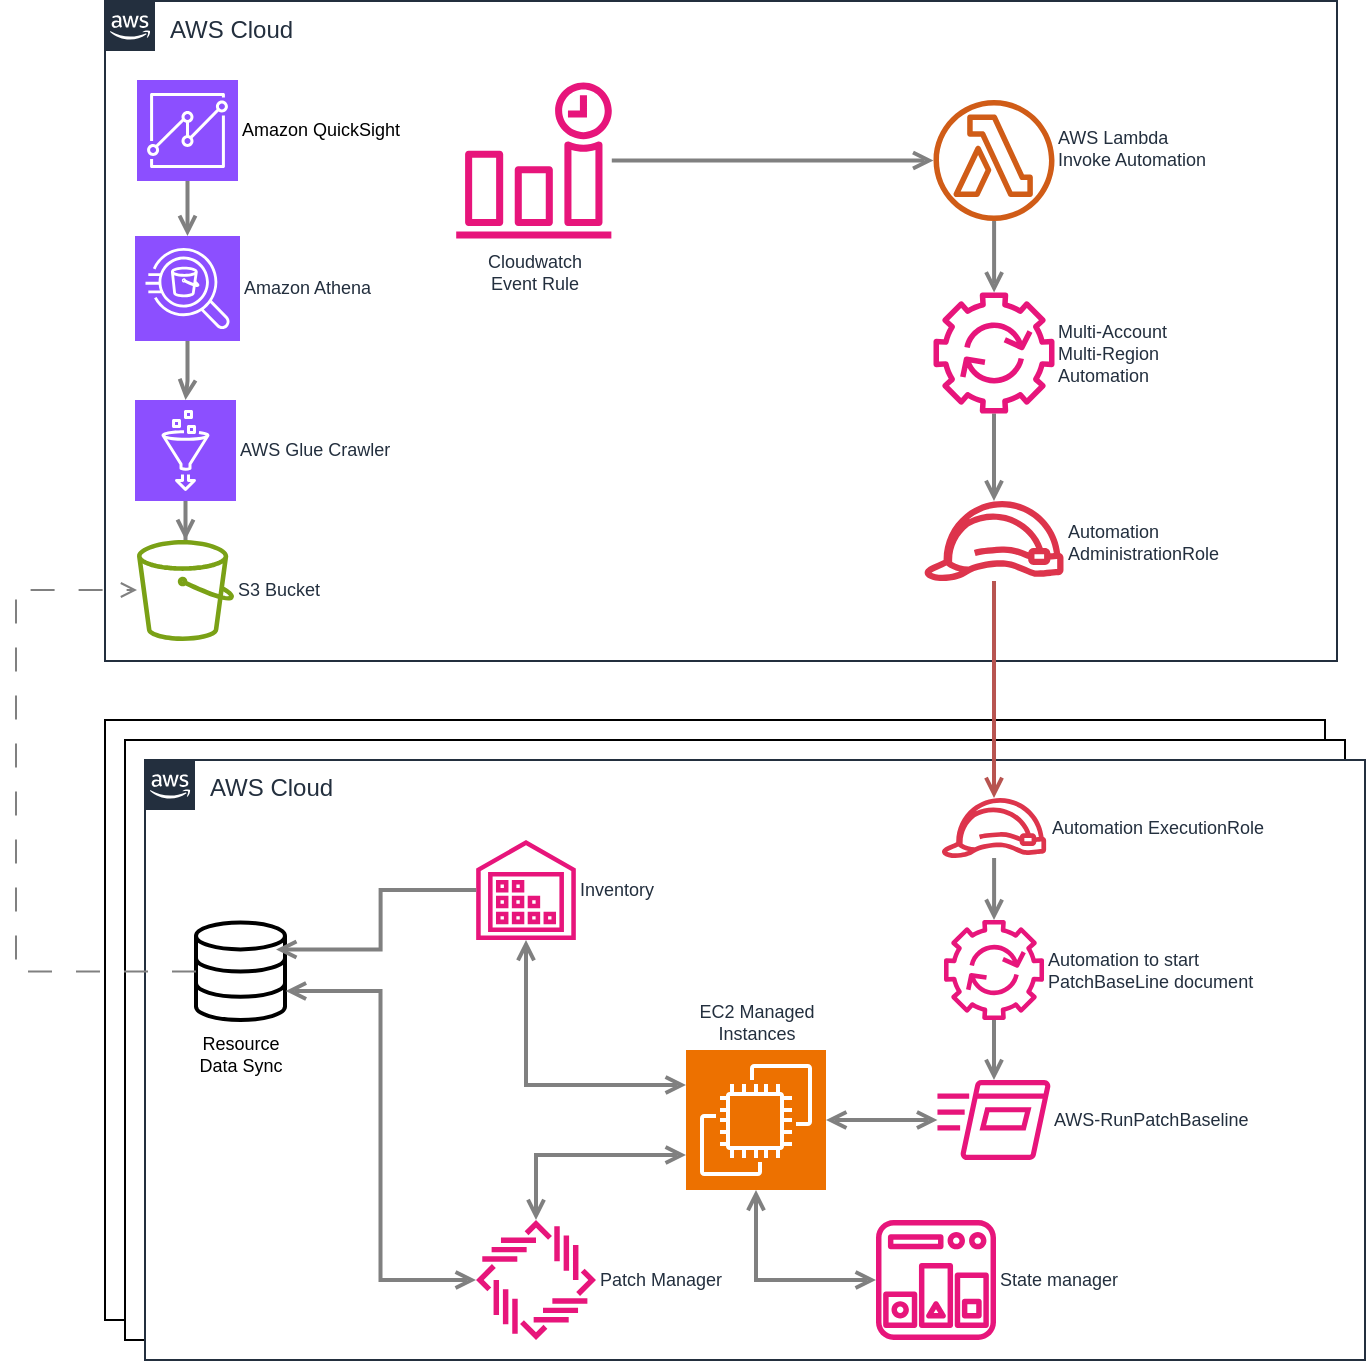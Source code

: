<mxfile version="24.7.17">
  <diagram id="Ht1M8jgEwFfnCIfOTk4-" name="Page-1">
    <mxGraphModel dx="1430" dy="548" grid="1" gridSize="10" guides="1" tooltips="1" connect="1" arrows="1" fold="1" page="1" pageScale="1" pageWidth="1169" pageHeight="827" math="0" shadow="0">
      <root>
        <mxCell id="0" />
        <mxCell id="1" parent="0" />
        <mxCell id="UEzPUAAOIrF-is8g5C7q-208" value="" style="rounded=0;whiteSpace=wrap;html=1;labelBackgroundColor=#ffffff;fillColor=#ffffff;gradientColor=none;container=1;pointerEvents=0;collapsible=0;recursiveResize=0;" parent="1" vertex="1">
          <mxGeometry x="224.5" y="400" width="610" height="300" as="geometry" />
        </mxCell>
        <mxCell id="UEzPUAAOIrF-is8g5C7q-207" value="" style="rounded=0;whiteSpace=wrap;html=1;labelBackgroundColor=#ffffff;fillColor=#ffffff;gradientColor=none;container=0;pointerEvents=0;collapsible=0;recursiveResize=0;" parent="1" vertex="1">
          <mxGeometry x="234.5" y="410" width="610" height="300" as="geometry" />
        </mxCell>
        <mxCell id="UEzPUAAOIrF-is8g5C7q-206" value="AWS Cloud" style="points=[[0,0],[0.25,0],[0.5,0],[0.75,0],[1,0],[1,0.25],[1,0.5],[1,0.75],[1,1],[0.75,1],[0.5,1],[0.25,1],[0,1],[0,0.75],[0,0.5],[0,0.25]];outlineConnect=0;gradientColor=none;html=1;whiteSpace=wrap;fontSize=12;fontStyle=0;shape=mxgraph.aws4.group;grIcon=mxgraph.aws4.group_aws_cloud_alt;strokeColor=#232F3E;fillColor=#ffffff;verticalAlign=top;align=left;spacingLeft=30;fontColor=#232F3E;dashed=0;labelBackgroundColor=#ffffff;container=1;pointerEvents=0;collapsible=0;recursiveResize=0;" parent="1" vertex="1">
          <mxGeometry x="244.5" y="420" width="610" height="300" as="geometry" />
        </mxCell>
        <mxCell id="jMv3wiVejtYcK5WS_Cf9-27" style="edgeStyle=orthogonalEdgeStyle;shape=connector;rounded=0;orthogonalLoop=1;jettySize=auto;html=1;strokeColor=#808080;strokeWidth=2;align=center;verticalAlign=middle;fontFamily=Helvetica;fontSize=11;fontColor=default;labelBackgroundColor=default;startArrow=none;startFill=0;endArrow=open;endFill=0;" edge="1" parent="UEzPUAAOIrF-is8g5C7q-206" source="jMv3wiVejtYcK5WS_Cf9-17" target="jMv3wiVejtYcK5WS_Cf9-18">
          <mxGeometry relative="1" as="geometry" />
        </mxCell>
        <mxCell id="jMv3wiVejtYcK5WS_Cf9-17" value="Automation ExecutionRole" style="sketch=0;outlineConnect=0;fontColor=#232F3E;gradientColor=none;fillColor=#DD344C;strokeColor=none;dashed=0;verticalLabelPosition=middle;verticalAlign=middle;align=left;html=1;fontSize=9;fontStyle=0;aspect=fixed;pointerEvents=1;shape=mxgraph.aws4.role;hachureGap=4;jiggle=2;curveFitting=1;fontFamily=Helvetica;labelPosition=right;" vertex="1" parent="UEzPUAAOIrF-is8g5C7q-206">
          <mxGeometry x="397.92" y="19" width="53.18" height="30" as="geometry" />
        </mxCell>
        <mxCell id="jMv3wiVejtYcK5WS_Cf9-28" style="edgeStyle=orthogonalEdgeStyle;shape=connector;rounded=0;orthogonalLoop=1;jettySize=auto;html=1;strokeColor=#808080;strokeWidth=2;align=center;verticalAlign=middle;fontFamily=Helvetica;fontSize=11;fontColor=default;labelBackgroundColor=default;startArrow=none;startFill=0;endArrow=open;endFill=0;" edge="1" parent="UEzPUAAOIrF-is8g5C7q-206" source="jMv3wiVejtYcK5WS_Cf9-18" target="jMv3wiVejtYcK5WS_Cf9-15">
          <mxGeometry relative="1" as="geometry" />
        </mxCell>
        <mxCell id="jMv3wiVejtYcK5WS_Cf9-18" value="Automation to start&lt;div style=&quot;font-size: 9px;&quot;&gt;PatchBaseLine document&lt;/div&gt;" style="sketch=0;outlineConnect=0;fontColor=#232F3E;gradientColor=none;fillColor=#E7157B;strokeColor=none;dashed=0;verticalLabelPosition=middle;verticalAlign=middle;align=left;html=1;fontSize=9;fontStyle=0;aspect=fixed;pointerEvents=1;shape=mxgraph.aws4.automation;hachureGap=4;jiggle=2;curveFitting=1;fontFamily=Helvetica;labelPosition=right;" vertex="1" parent="UEzPUAAOIrF-is8g5C7q-206">
          <mxGeometry x="399.51" y="80" width="50" height="50" as="geometry" />
        </mxCell>
        <mxCell id="jMv3wiVejtYcK5WS_Cf9-15" value="AWS-RunPatchBaseline" style="sketch=0;outlineConnect=0;fontColor=#232F3E;gradientColor=none;fillColor=#E7157B;strokeColor=none;dashed=0;verticalLabelPosition=middle;verticalAlign=middle;align=left;html=1;fontSize=9;fontStyle=0;aspect=fixed;pointerEvents=1;shape=mxgraph.aws4.run_command;hachureGap=4;jiggle=2;curveFitting=1;fontFamily=Helvetica;labelPosition=right;" vertex="1" parent="UEzPUAAOIrF-is8g5C7q-206">
          <mxGeometry x="396.14" y="160" width="56.73" height="40" as="geometry" />
        </mxCell>
        <mxCell id="jMv3wiVejtYcK5WS_Cf9-14" value="Patch Manager" style="sketch=0;outlineConnect=0;fontColor=#232F3E;gradientColor=none;fillColor=#E7157B;strokeColor=none;dashed=0;verticalLabelPosition=middle;verticalAlign=middle;align=left;html=1;fontSize=9;fontStyle=0;aspect=fixed;pointerEvents=1;shape=mxgraph.aws4.patch_manager;hachureGap=4;jiggle=2;curveFitting=1;fontFamily=Helvetica;labelPosition=right;" vertex="1" parent="UEzPUAAOIrF-is8g5C7q-206">
          <mxGeometry x="165.5" y="230" width="60" height="60" as="geometry" />
        </mxCell>
        <mxCell id="jMv3wiVejtYcK5WS_Cf9-12" value="Resource&lt;div style=&quot;font-size: 9px;&quot;&gt;Data Sync&lt;/div&gt;" style="html=1;verticalLabelPosition=bottom;align=center;labelBackgroundColor=#ffffff;verticalAlign=top;strokeWidth=2;strokeColor=#000000;shadow=0;dashed=0;shape=mxgraph.ios7.icons.data;hachureGap=4;fontFamily=Helvetica;fillColor=default;fontSize=9;" vertex="1" parent="UEzPUAAOIrF-is8g5C7q-206">
          <mxGeometry x="25.5" y="81.25" width="44.5" height="48.75" as="geometry" />
        </mxCell>
        <mxCell id="jMv3wiVejtYcK5WS_Cf9-16" value="State manager" style="sketch=0;outlineConnect=0;fontColor=#232F3E;gradientColor=none;fillColor=#E7157B;strokeColor=none;dashed=0;verticalLabelPosition=middle;verticalAlign=middle;align=left;html=1;fontSize=9;fontStyle=0;aspect=fixed;pointerEvents=1;shape=mxgraph.aws4.state_manager;hachureGap=4;jiggle=2;curveFitting=1;fontFamily=Helvetica;labelPosition=right;" vertex="1" parent="UEzPUAAOIrF-is8g5C7q-206">
          <mxGeometry x="365.5" y="230" width="60" height="60" as="geometry" />
        </mxCell>
        <mxCell id="jMv3wiVejtYcK5WS_Cf9-40" style="edgeStyle=orthogonalEdgeStyle;shape=connector;rounded=0;orthogonalLoop=1;jettySize=auto;html=1;entryX=1.007;entryY=0.702;entryDx=0;entryDy=0;entryPerimeter=0;strokeColor=#808080;strokeWidth=2;align=center;verticalAlign=middle;fontFamily=Helvetica;fontSize=11;fontColor=default;labelBackgroundColor=default;startArrow=open;startFill=0;endArrow=open;endFill=0;" edge="1" parent="UEzPUAAOIrF-is8g5C7q-206" source="jMv3wiVejtYcK5WS_Cf9-14" target="jMv3wiVejtYcK5WS_Cf9-12">
          <mxGeometry relative="1" as="geometry" />
        </mxCell>
        <mxCell id="UEzPUAAOIrF-is8g5C7q-205" value="AWS Cloud" style="points=[[0,0],[0.25,0],[0.5,0],[0.75,0],[1,0],[1,0.25],[1,0.5],[1,0.75],[1,1],[0.75,1],[0.5,1],[0.25,1],[0,1],[0,0.75],[0,0.5],[0,0.25]];outlineConnect=0;gradientColor=none;html=1;whiteSpace=wrap;fontSize=12;fontStyle=0;shape=mxgraph.aws4.group;grIcon=mxgraph.aws4.group_aws_cloud_alt;strokeColor=#232F3E;fillColor=none;verticalAlign=top;align=left;spacingLeft=30;fontColor=#232F3E;dashed=0;labelBackgroundColor=#ffffff;container=1;pointerEvents=0;collapsible=0;recursiveResize=0;" parent="1" vertex="1">
          <mxGeometry x="224.5" y="40.5" width="616" height="330" as="geometry" />
        </mxCell>
        <mxCell id="jMv3wiVejtYcK5WS_Cf9-2" value="&lt;font style=&quot;font-size: 9px;&quot; face=&quot;Helvetica&quot;&gt;Amazon QuickSight&lt;/font&gt;" style="sketch=0;points=[[0,0,0],[0.25,0,0],[0.5,0,0],[0.75,0,0],[1,0,0],[0,1,0],[0.25,1,0],[0.5,1,0],[0.75,1,0],[1,1,0],[0,0.25,0],[0,0.5,0],[0,0.75,0],[1,0.25,0],[1,0.5,0],[1,0.75,0]];outlineConnect=0;fontColor=default;fillColor=#8C4FFF;strokeColor=#ffffff;dashed=0;verticalLabelPosition=middle;verticalAlign=middle;align=left;html=1;fontSize=12;fontStyle=0;aspect=fixed;shape=mxgraph.aws4.resourceIcon;resIcon=mxgraph.aws4.quicksight;hachureGap=4;jiggle=2;curveFitting=1;fontFamily=Architects Daughter;fontSource=https%3A%2F%2Ffonts.googleapis.com%2Fcss%3Ffamily%3DArchitects%2BDaughter;labelPosition=right;" vertex="1" parent="UEzPUAAOIrF-is8g5C7q-205">
          <mxGeometry x="16" y="39.5" width="50.5" height="50.5" as="geometry" />
        </mxCell>
        <mxCell id="jMv3wiVejtYcK5WS_Cf9-22" style="edgeStyle=orthogonalEdgeStyle;shape=connector;rounded=0;orthogonalLoop=1;jettySize=auto;html=1;strokeColor=#808080;strokeWidth=2;align=center;verticalAlign=middle;fontFamily=Helvetica;fontSize=11;fontColor=default;labelBackgroundColor=default;startArrow=none;startFill=0;endArrow=open;endFill=0;" edge="1" parent="UEzPUAAOIrF-is8g5C7q-205" source="jMv3wiVejtYcK5WS_Cf9-4" target="jMv3wiVejtYcK5WS_Cf9-5">
          <mxGeometry relative="1" as="geometry" />
        </mxCell>
        <mxCell id="jMv3wiVejtYcK5WS_Cf9-4" value="&lt;font style=&quot;font-size: 9px;&quot; face=&quot;Helvetica&quot;&gt;AWS Glue Crawler&lt;/font&gt;" style="sketch=0;points=[[0,0,0],[0.25,0,0],[0.5,0,0],[0.75,0,0],[1,0,0],[0,1,0],[0.25,1,0],[0.5,1,0],[0.75,1,0],[1,1,0],[0,0.25,0],[0,0.5,0],[0,0.75,0],[1,0.25,0],[1,0.5,0],[1,0.75,0]];outlineConnect=0;fontColor=#232F3E;fillColor=#8C4FFF;strokeColor=#ffffff;dashed=0;verticalLabelPosition=middle;verticalAlign=middle;align=left;html=1;fontSize=9;fontStyle=0;aspect=fixed;shape=mxgraph.aws4.resourceIcon;resIcon=mxgraph.aws4.glue;hachureGap=4;jiggle=2;curveFitting=1;fontFamily=Architects Daughter;fontSource=https%3A%2F%2Ffonts.googleapis.com%2Fcss%3Ffamily%3DArchitects%2BDaughter;labelPosition=right;" vertex="1" parent="UEzPUAAOIrF-is8g5C7q-205">
          <mxGeometry x="15" y="199.5" width="50.5" height="50.5" as="geometry" />
        </mxCell>
        <mxCell id="jMv3wiVejtYcK5WS_Cf9-3" value="&lt;font style=&quot;font-size: 9px;&quot; face=&quot;Helvetica&quot;&gt;Amazon Athena&lt;/font&gt;" style="sketch=0;points=[[0,0,0],[0.25,0,0],[0.5,0,0],[0.75,0,0],[1,0,0],[0,1,0],[0.25,1,0],[0.5,1,0],[0.75,1,0],[1,1,0],[0,0.25,0],[0,0.5,0],[0,0.75,0],[1,0.25,0],[1,0.5,0],[1,0.75,0]];outlineConnect=0;fontColor=#232F3E;fillColor=#8C4FFF;strokeColor=#ffffff;dashed=0;verticalLabelPosition=middle;verticalAlign=middle;align=left;html=1;fontSize=12;fontStyle=0;aspect=fixed;shape=mxgraph.aws4.resourceIcon;resIcon=mxgraph.aws4.athena;hachureGap=4;jiggle=2;curveFitting=1;fontFamily=Architects Daughter;fontSource=https%3A%2F%2Ffonts.googleapis.com%2Fcss%3Ffamily%3DArchitects%2BDaughter;labelPosition=right;" vertex="1" parent="UEzPUAAOIrF-is8g5C7q-205">
          <mxGeometry x="15" y="117.5" width="52.5" height="52.5" as="geometry" />
        </mxCell>
        <mxCell id="jMv3wiVejtYcK5WS_Cf9-5" value="&lt;font face=&quot;Helvetica&quot; style=&quot;font-size: 9px;&quot;&gt;S3 Bucket&lt;/font&gt;" style="sketch=0;outlineConnect=0;fontColor=#232F3E;gradientColor=none;fillColor=#7AA116;strokeColor=none;dashed=0;verticalLabelPosition=middle;verticalAlign=middle;align=left;html=1;fontSize=9;fontStyle=0;aspect=fixed;pointerEvents=1;shape=mxgraph.aws4.bucket;hachureGap=4;jiggle=2;curveFitting=1;fontFamily=Architects Daughter;fontSource=https%3A%2F%2Ffonts.googleapis.com%2Fcss%3Ffamily%3DArchitects%2BDaughter;labelPosition=right;" vertex="1" parent="UEzPUAAOIrF-is8g5C7q-205">
          <mxGeometry x="16" y="269.5" width="48.56" height="50.5" as="geometry" />
        </mxCell>
        <mxCell id="jMv3wiVejtYcK5WS_Cf9-23" style="edgeStyle=orthogonalEdgeStyle;shape=connector;rounded=0;orthogonalLoop=1;jettySize=auto;html=1;strokeColor=#808080;strokeWidth=2;align=center;verticalAlign=middle;fontFamily=Helvetica;fontSize=11;fontColor=default;labelBackgroundColor=default;startArrow=none;startFill=0;endArrow=open;endFill=0;" edge="1" parent="UEzPUAAOIrF-is8g5C7q-205" source="jMv3wiVejtYcK5WS_Cf9-6" target="UEzPUAAOIrF-is8g5C7q-221">
          <mxGeometry relative="1" as="geometry" />
        </mxCell>
        <mxCell id="jMv3wiVejtYcK5WS_Cf9-6" value="&lt;font style=&quot;font-size: 9px;&quot;&gt;Cloudwatch&lt;/font&gt;&lt;div style=&quot;font-size: 9px;&quot;&gt;&lt;font style=&quot;font-size: 9px;&quot;&gt;Event Rule&lt;/font&gt;&lt;/div&gt;" style="sketch=0;outlineConnect=0;fontColor=#232F3E;gradientColor=none;fillColor=#E7157B;strokeColor=none;dashed=0;verticalLabelPosition=bottom;verticalAlign=top;align=center;html=1;fontSize=9;fontStyle=0;aspect=fixed;pointerEvents=1;shape=mxgraph.aws4.event_time_based;hachureGap=4;jiggle=2;curveFitting=1;fontFamily=Helvetica;" vertex="1" parent="UEzPUAAOIrF-is8g5C7q-205">
          <mxGeometry x="175.5" y="40.75" width="78" height="78" as="geometry" />
        </mxCell>
        <mxCell id="jMv3wiVejtYcK5WS_Cf9-24" style="edgeStyle=orthogonalEdgeStyle;shape=connector;rounded=0;orthogonalLoop=1;jettySize=auto;html=1;strokeColor=#808080;strokeWidth=2;align=center;verticalAlign=middle;fontFamily=Helvetica;fontSize=11;fontColor=default;labelBackgroundColor=default;startArrow=none;startFill=0;endArrow=open;endFill=0;" edge="1" parent="UEzPUAAOIrF-is8g5C7q-205" source="UEzPUAAOIrF-is8g5C7q-221" target="jMv3wiVejtYcK5WS_Cf9-7">
          <mxGeometry relative="1" as="geometry" />
        </mxCell>
        <mxCell id="UEzPUAAOIrF-is8g5C7q-221" value="AWS Lambda&lt;div style=&quot;font-size: 9px;&quot;&gt;Invoke Automation&lt;/div&gt;&lt;div style=&quot;font-size: 9px;&quot;&gt;&lt;br style=&quot;font-size: 9px;&quot;&gt;&lt;/div&gt;" style="outlineConnect=0;fontColor=#232F3E;gradientColor=none;fillColor=#D05C17;strokeColor=none;dashed=0;verticalLabelPosition=middle;verticalAlign=middle;align=left;html=1;fontSize=9;fontStyle=0;aspect=fixed;pointerEvents=1;shape=mxgraph.aws4.lambda_function;labelBackgroundColor=#ffffff;labelPosition=right;" parent="UEzPUAAOIrF-is8g5C7q-205" vertex="1">
          <mxGeometry x="414.25" y="49.5" width="60.5" height="60.5" as="geometry" />
        </mxCell>
        <mxCell id="jMv3wiVejtYcK5WS_Cf9-25" style="edgeStyle=orthogonalEdgeStyle;shape=connector;rounded=0;orthogonalLoop=1;jettySize=auto;html=1;strokeColor=#808080;strokeWidth=2;align=center;verticalAlign=middle;fontFamily=Helvetica;fontSize=11;fontColor=default;labelBackgroundColor=default;startArrow=none;startFill=0;endArrow=open;endFill=0;" edge="1" parent="UEzPUAAOIrF-is8g5C7q-205" source="jMv3wiVejtYcK5WS_Cf9-7" target="jMv3wiVejtYcK5WS_Cf9-8">
          <mxGeometry relative="1" as="geometry" />
        </mxCell>
        <mxCell id="jMv3wiVejtYcK5WS_Cf9-7" value="Multi-Account&lt;div style=&quot;font-size: 9px;&quot;&gt;Multi-Region&lt;/div&gt;&lt;div style=&quot;font-size: 9px;&quot;&gt;Automation&lt;/div&gt;" style="sketch=0;outlineConnect=0;fontColor=#232F3E;gradientColor=none;fillColor=#E7157B;strokeColor=none;dashed=0;verticalLabelPosition=middle;verticalAlign=middle;align=left;html=1;fontSize=9;fontStyle=0;aspect=fixed;pointerEvents=1;shape=mxgraph.aws4.automation;hachureGap=4;jiggle=2;curveFitting=1;fontFamily=Helvetica;labelPosition=right;" vertex="1" parent="UEzPUAAOIrF-is8g5C7q-205">
          <mxGeometry x="414.25" y="145.75" width="60.5" height="60.5" as="geometry" />
        </mxCell>
        <mxCell id="jMv3wiVejtYcK5WS_Cf9-8" value="Automation&lt;div style=&quot;font-size: 9px;&quot;&gt;AdministrationRole&lt;/div&gt;" style="sketch=0;outlineConnect=0;fontColor=#232F3E;gradientColor=none;fillColor=#DD344C;strokeColor=none;dashed=0;verticalLabelPosition=middle;verticalAlign=middle;align=left;html=1;fontSize=9;fontStyle=0;aspect=fixed;pointerEvents=1;shape=mxgraph.aws4.role;hachureGap=4;jiggle=2;curveFitting=1;fontFamily=Helvetica;labelPosition=right;" vertex="1" parent="UEzPUAAOIrF-is8g5C7q-205">
          <mxGeometry x="409.05" y="250" width="70.91" height="40" as="geometry" />
        </mxCell>
        <mxCell id="jMv3wiVejtYcK5WS_Cf9-19" style="edgeStyle=orthogonalEdgeStyle;shape=connector;rounded=0;orthogonalLoop=1;jettySize=auto;html=1;entryX=0.5;entryY=0;entryDx=0;entryDy=0;entryPerimeter=0;strokeColor=#808080;strokeWidth=2;align=center;verticalAlign=middle;fontFamily=Helvetica;fontSize=11;fontColor=default;labelBackgroundColor=default;startArrow=none;startFill=0;endArrow=open;endFill=0;" edge="1" parent="UEzPUAAOIrF-is8g5C7q-205" source="jMv3wiVejtYcK5WS_Cf9-2" target="jMv3wiVejtYcK5WS_Cf9-3">
          <mxGeometry relative="1" as="geometry" />
        </mxCell>
        <mxCell id="jMv3wiVejtYcK5WS_Cf9-21" style="edgeStyle=orthogonalEdgeStyle;shape=connector;rounded=0;orthogonalLoop=1;jettySize=auto;html=1;entryX=0.5;entryY=0;entryDx=0;entryDy=0;entryPerimeter=0;strokeColor=#808080;strokeWidth=2;align=center;verticalAlign=middle;fontFamily=Helvetica;fontSize=11;fontColor=default;labelBackgroundColor=default;startArrow=none;startFill=0;endArrow=open;endFill=0;" edge="1" parent="UEzPUAAOIrF-is8g5C7q-205" source="jMv3wiVejtYcK5WS_Cf9-3" target="jMv3wiVejtYcK5WS_Cf9-4">
          <mxGeometry relative="1" as="geometry" />
        </mxCell>
        <mxCell id="jMv3wiVejtYcK5WS_Cf9-13" value="Inventory" style="sketch=0;outlineConnect=0;fontColor=#232F3E;gradientColor=none;fillColor=#E7157B;strokeColor=none;dashed=0;verticalLabelPosition=middle;verticalAlign=middle;align=left;html=1;fontSize=9;fontStyle=0;aspect=fixed;pointerEvents=1;shape=mxgraph.aws4.inventory;hachureGap=4;jiggle=2;curveFitting=1;fontFamily=Helvetica;labelPosition=right;" vertex="1" parent="1">
          <mxGeometry x="410" y="460" width="50" height="50" as="geometry" />
        </mxCell>
        <mxCell id="jMv3wiVejtYcK5WS_Cf9-29" style="edgeStyle=orthogonalEdgeStyle;shape=connector;rounded=0;orthogonalLoop=1;jettySize=auto;html=1;strokeColor=#808080;strokeWidth=2;align=center;verticalAlign=middle;fontFamily=Helvetica;fontSize=11;fontColor=default;labelBackgroundColor=default;startArrow=open;startFill=0;endArrow=open;endFill=0;" edge="1" parent="1" source="jMv3wiVejtYcK5WS_Cf9-9" target="jMv3wiVejtYcK5WS_Cf9-15">
          <mxGeometry relative="1" as="geometry" />
        </mxCell>
        <mxCell id="jMv3wiVejtYcK5WS_Cf9-33" style="edgeStyle=orthogonalEdgeStyle;shape=connector;rounded=0;orthogonalLoop=1;jettySize=auto;html=1;exitX=0;exitY=0.25;exitDx=0;exitDy=0;exitPerimeter=0;strokeColor=#808080;strokeWidth=2;align=center;verticalAlign=middle;fontFamily=Helvetica;fontSize=11;fontColor=default;labelBackgroundColor=default;startArrow=open;startFill=0;endArrow=open;endFill=0;" edge="1" parent="1" source="jMv3wiVejtYcK5WS_Cf9-9" target="jMv3wiVejtYcK5WS_Cf9-13">
          <mxGeometry relative="1" as="geometry" />
        </mxCell>
        <mxCell id="jMv3wiVejtYcK5WS_Cf9-34" style="edgeStyle=orthogonalEdgeStyle;shape=connector;rounded=0;orthogonalLoop=1;jettySize=auto;html=1;exitX=0;exitY=0.75;exitDx=0;exitDy=0;exitPerimeter=0;strokeColor=#808080;strokeWidth=2;align=center;verticalAlign=middle;fontFamily=Helvetica;fontSize=11;fontColor=default;labelBackgroundColor=default;startArrow=open;startFill=0;endArrow=open;endFill=0;" edge="1" parent="1" source="jMv3wiVejtYcK5WS_Cf9-9" target="jMv3wiVejtYcK5WS_Cf9-14">
          <mxGeometry relative="1" as="geometry" />
        </mxCell>
        <mxCell id="jMv3wiVejtYcK5WS_Cf9-9" value="EC2 Managed&lt;div style=&quot;font-size: 9px;&quot;&gt;Instances&lt;/div&gt;" style="sketch=0;points=[[0,0,0],[0.25,0,0],[0.5,0,0],[0.75,0,0],[1,0,0],[0,1,0],[0.25,1,0],[0.5,1,0],[0.75,1,0],[1,1,0],[0,0.25,0],[0,0.5,0],[0,0.75,0],[1,0.25,0],[1,0.5,0],[1,0.75,0]];outlineConnect=0;fontColor=#232F3E;fillColor=#ED7100;strokeColor=#ffffff;dashed=0;verticalLabelPosition=top;verticalAlign=bottom;align=center;html=1;fontSize=9;fontStyle=0;aspect=fixed;shape=mxgraph.aws4.resourceIcon;resIcon=mxgraph.aws4.ec2;hachureGap=4;jiggle=2;curveFitting=1;fontFamily=Helvetica;labelPosition=center;" vertex="1" parent="1">
          <mxGeometry x="515" y="565" width="70" height="70" as="geometry" />
        </mxCell>
        <mxCell id="jMv3wiVejtYcK5WS_Cf9-26" style="edgeStyle=orthogonalEdgeStyle;shape=connector;rounded=0;orthogonalLoop=1;jettySize=auto;html=1;strokeColor=#b85450;strokeWidth=2;align=center;verticalAlign=middle;fontFamily=Helvetica;fontSize=11;fontColor=default;labelBackgroundColor=default;startArrow=none;startFill=0;endArrow=open;endFill=0;fillColor=#f8cecc;" edge="1" parent="1" source="jMv3wiVejtYcK5WS_Cf9-8" target="jMv3wiVejtYcK5WS_Cf9-17">
          <mxGeometry relative="1" as="geometry" />
        </mxCell>
        <mxCell id="jMv3wiVejtYcK5WS_Cf9-38" style="edgeStyle=orthogonalEdgeStyle;shape=connector;rounded=0;orthogonalLoop=1;jettySize=auto;html=1;strokeColor=#808080;strokeWidth=2;align=center;verticalAlign=middle;fontFamily=Helvetica;fontSize=11;fontColor=default;labelBackgroundColor=default;startArrow=open;startFill=0;endArrow=open;endFill=0;" edge="1" parent="1" source="jMv3wiVejtYcK5WS_Cf9-16" target="jMv3wiVejtYcK5WS_Cf9-9">
          <mxGeometry relative="1" as="geometry" />
        </mxCell>
        <mxCell id="jMv3wiVejtYcK5WS_Cf9-39" style="edgeStyle=orthogonalEdgeStyle;shape=connector;rounded=0;orthogonalLoop=1;jettySize=auto;html=1;entryX=0.899;entryY=0.277;entryDx=0;entryDy=0;entryPerimeter=0;strokeColor=#808080;strokeWidth=2;align=center;verticalAlign=middle;fontFamily=Helvetica;fontSize=2;fontColor=default;labelBackgroundColor=default;startArrow=none;startFill=0;endArrow=open;endFill=0;" edge="1" parent="1" source="jMv3wiVejtYcK5WS_Cf9-13" target="jMv3wiVejtYcK5WS_Cf9-12">
          <mxGeometry relative="1" as="geometry" />
        </mxCell>
        <mxCell id="jMv3wiVejtYcK5WS_Cf9-41" style="edgeStyle=orthogonalEdgeStyle;shape=connector;rounded=0;orthogonalLoop=1;jettySize=auto;html=1;strokeColor=#808080;strokeWidth=1;align=center;verticalAlign=middle;fontFamily=Helvetica;fontSize=11;fontColor=default;labelBackgroundColor=default;startArrow=none;startFill=0;endArrow=open;endFill=0;dashed=1;dashPattern=12 12;" edge="1" parent="1" source="jMv3wiVejtYcK5WS_Cf9-12" target="jMv3wiVejtYcK5WS_Cf9-5">
          <mxGeometry relative="1" as="geometry">
            <Array as="points">
              <mxPoint x="180" y="526" />
              <mxPoint x="180" y="335" />
            </Array>
          </mxGeometry>
        </mxCell>
      </root>
    </mxGraphModel>
  </diagram>
</mxfile>
